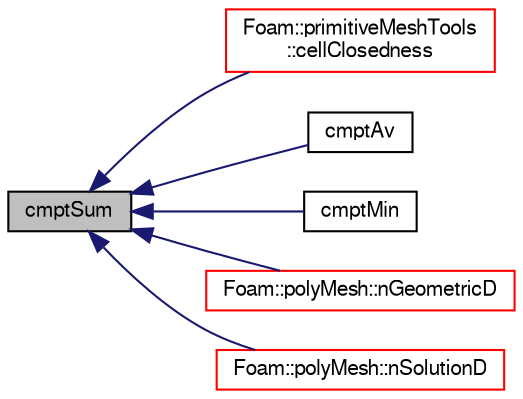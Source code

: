 digraph "cmptSum"
{
  bgcolor="transparent";
  edge [fontname="FreeSans",fontsize="10",labelfontname="FreeSans",labelfontsize="10"];
  node [fontname="FreeSans",fontsize="10",shape=record];
  rankdir="LR";
  Node129199 [label="cmptSum",height=0.2,width=0.4,color="black", fillcolor="grey75", style="filled", fontcolor="black"];
  Node129199 -> Node129200 [dir="back",color="midnightblue",fontsize="10",style="solid",fontname="FreeSans"];
  Node129200 [label="Foam::primitiveMeshTools\l::cellClosedness",height=0.2,width=0.4,color="red",URL="$a27534.html#a14b7d320d846c69e1e404e9937f5d63c",tooltip="Generate cell openness and cell ascpect ratio field. "];
  Node129199 -> Node129233 [dir="back",color="midnightblue",fontsize="10",style="solid",fontname="FreeSans"];
  Node129233 [label="cmptAv",height=0.2,width=0.4,color="black",URL="$a21124.html#a8230f9f148507c3d3351f887eb189459"];
  Node129199 -> Node129234 [dir="back",color="midnightblue",fontsize="10",style="solid",fontname="FreeSans"];
  Node129234 [label="cmptMin",height=0.2,width=0.4,color="black",URL="$a21124.html#a874f7a58758cd8c979855afb4baf8d2b"];
  Node129199 -> Node129235 [dir="back",color="midnightblue",fontsize="10",style="solid",fontname="FreeSans"];
  Node129235 [label="Foam::polyMesh::nGeometricD",height=0.2,width=0.4,color="red",URL="$a27410.html#a13bdd7dac9c1c63be5f5ad4f4bcf2f63",tooltip="Return the number of valid geometric dimensions in the mesh. "];
  Node129199 -> Node129337 [dir="back",color="midnightblue",fontsize="10",style="solid",fontname="FreeSans"];
  Node129337 [label="Foam::polyMesh::nSolutionD",height=0.2,width=0.4,color="red",URL="$a27410.html#a6ffa9b9f19aa26f2870ebdd6c80d729a",tooltip="Return the number of valid solved-for dimensions in the mesh. "];
}
